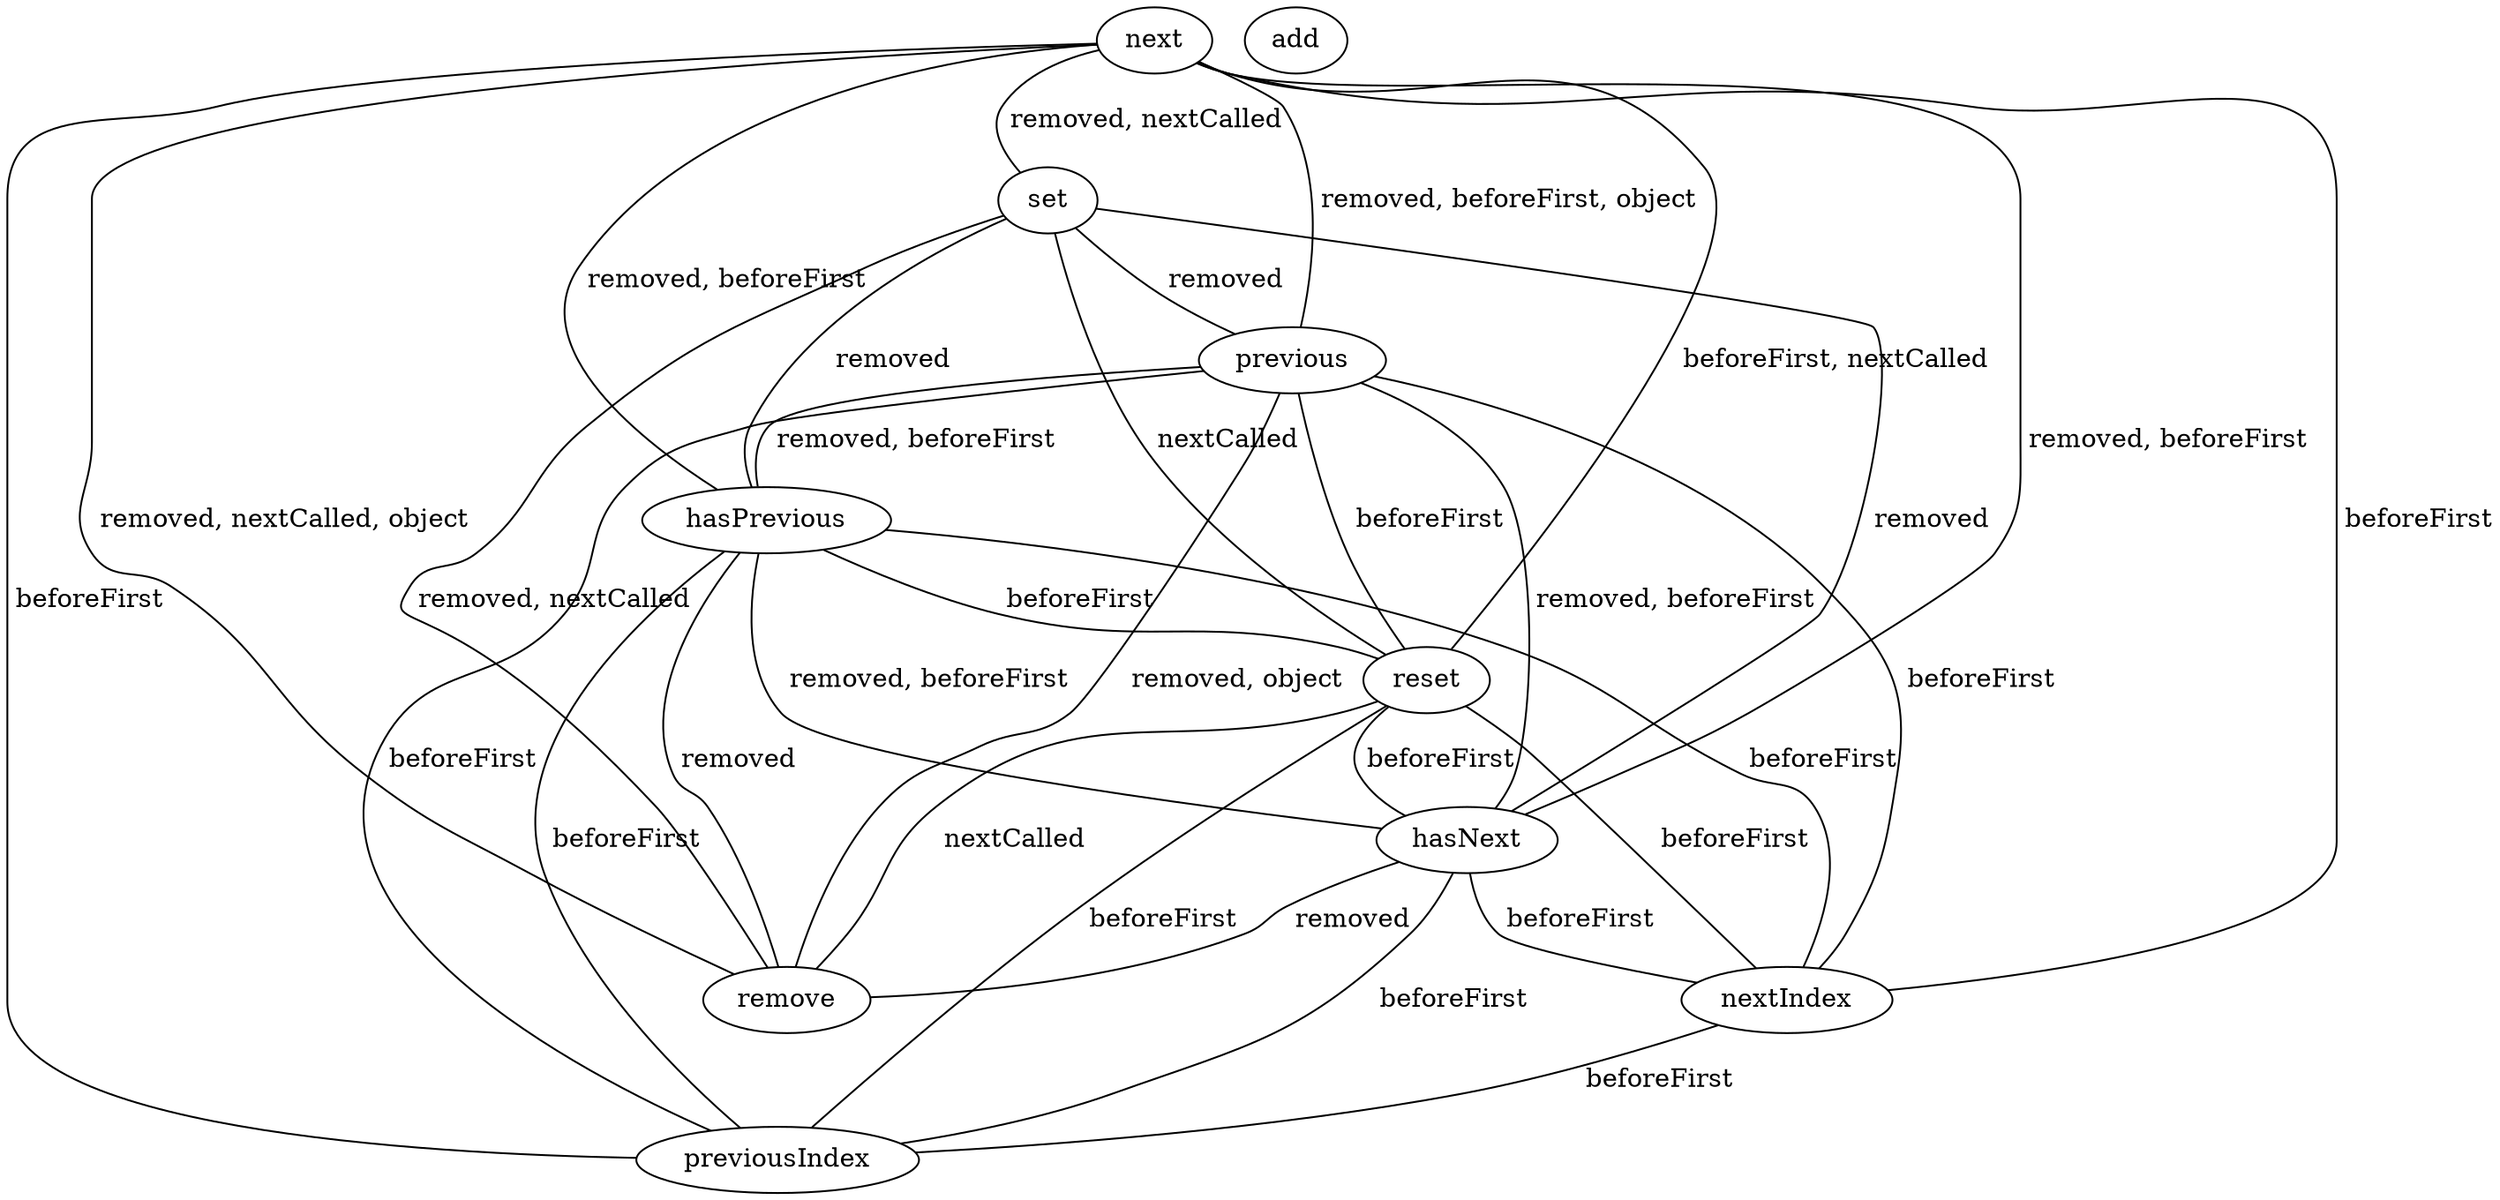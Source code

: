 digraph G {
next;
add;
set;
previous;
hasPrevious;
reset;
hasNext;
nextIndex;
previousIndex;
remove;
next -> set [label=" removed, nextCalled", dir=none];
next -> previous [label=" removed, beforeFirst, object", dir=none];
next -> hasPrevious [label=" removed, beforeFirst", dir=none];
next -> reset [label=" beforeFirst, nextCalled", dir=none];
next -> hasNext [label=" removed, beforeFirst", dir=none];
next -> nextIndex [label=" beforeFirst", dir=none];
next -> previousIndex [label=" beforeFirst", dir=none];
next -> remove [label=" removed, nextCalled, object", dir=none];
set -> previous [label=" removed", dir=none];
set -> hasPrevious [label=" removed", dir=none];
set -> reset [label=" nextCalled", dir=none];
set -> hasNext [label=" removed", dir=none];
set -> remove [label=" removed, nextCalled", dir=none];
previous -> hasPrevious [label=" removed, beforeFirst", dir=none];
previous -> reset [label=" beforeFirst", dir=none];
previous -> hasNext [label=" removed, beforeFirst", dir=none];
previous -> nextIndex [label=" beforeFirst", dir=none];
previous -> previousIndex [label=" beforeFirst", dir=none];
previous -> remove [label=" removed, object", dir=none];
hasPrevious -> reset [label=" beforeFirst", dir=none];
hasPrevious -> hasNext [label=" removed, beforeFirst", dir=none];
hasPrevious -> nextIndex [label=" beforeFirst", dir=none];
hasPrevious -> previousIndex [label=" beforeFirst", dir=none];
hasPrevious -> remove [label=" removed", dir=none];
reset -> hasNext [label=" beforeFirst", dir=none];
reset -> nextIndex [label=" beforeFirst", dir=none];
reset -> previousIndex [label=" beforeFirst", dir=none];
reset -> remove [label=" nextCalled", dir=none];
hasNext -> nextIndex [label=" beforeFirst", dir=none];
hasNext -> previousIndex [label=" beforeFirst", dir=none];
hasNext -> remove [label=" removed", dir=none];
nextIndex -> previousIndex [label=" beforeFirst", dir=none];
}